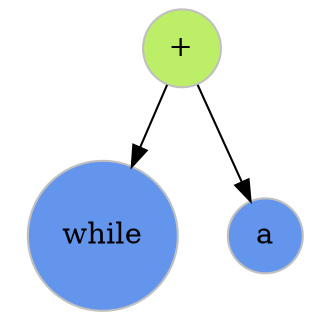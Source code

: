 digraph G{
   nodesep=0.1;
   ratio=1;
   L94279546600128[label="+", shape="circle", color="grey", thickness=4, fillcolor="darkolivegreen2" style=filled];
    L94279546600128->L94279546600064[color="black"];
    L94279546600128->L94279546600320[color="black"];
   L94279546600064[label="while", shape="circle", color="grey", thickness=4, fillcolor="cornflowerblue" style=filled];
   L94279546600320[label="a", shape="circle", color="grey", thickness=4, fillcolor="cornflowerblue" style=filled];
}